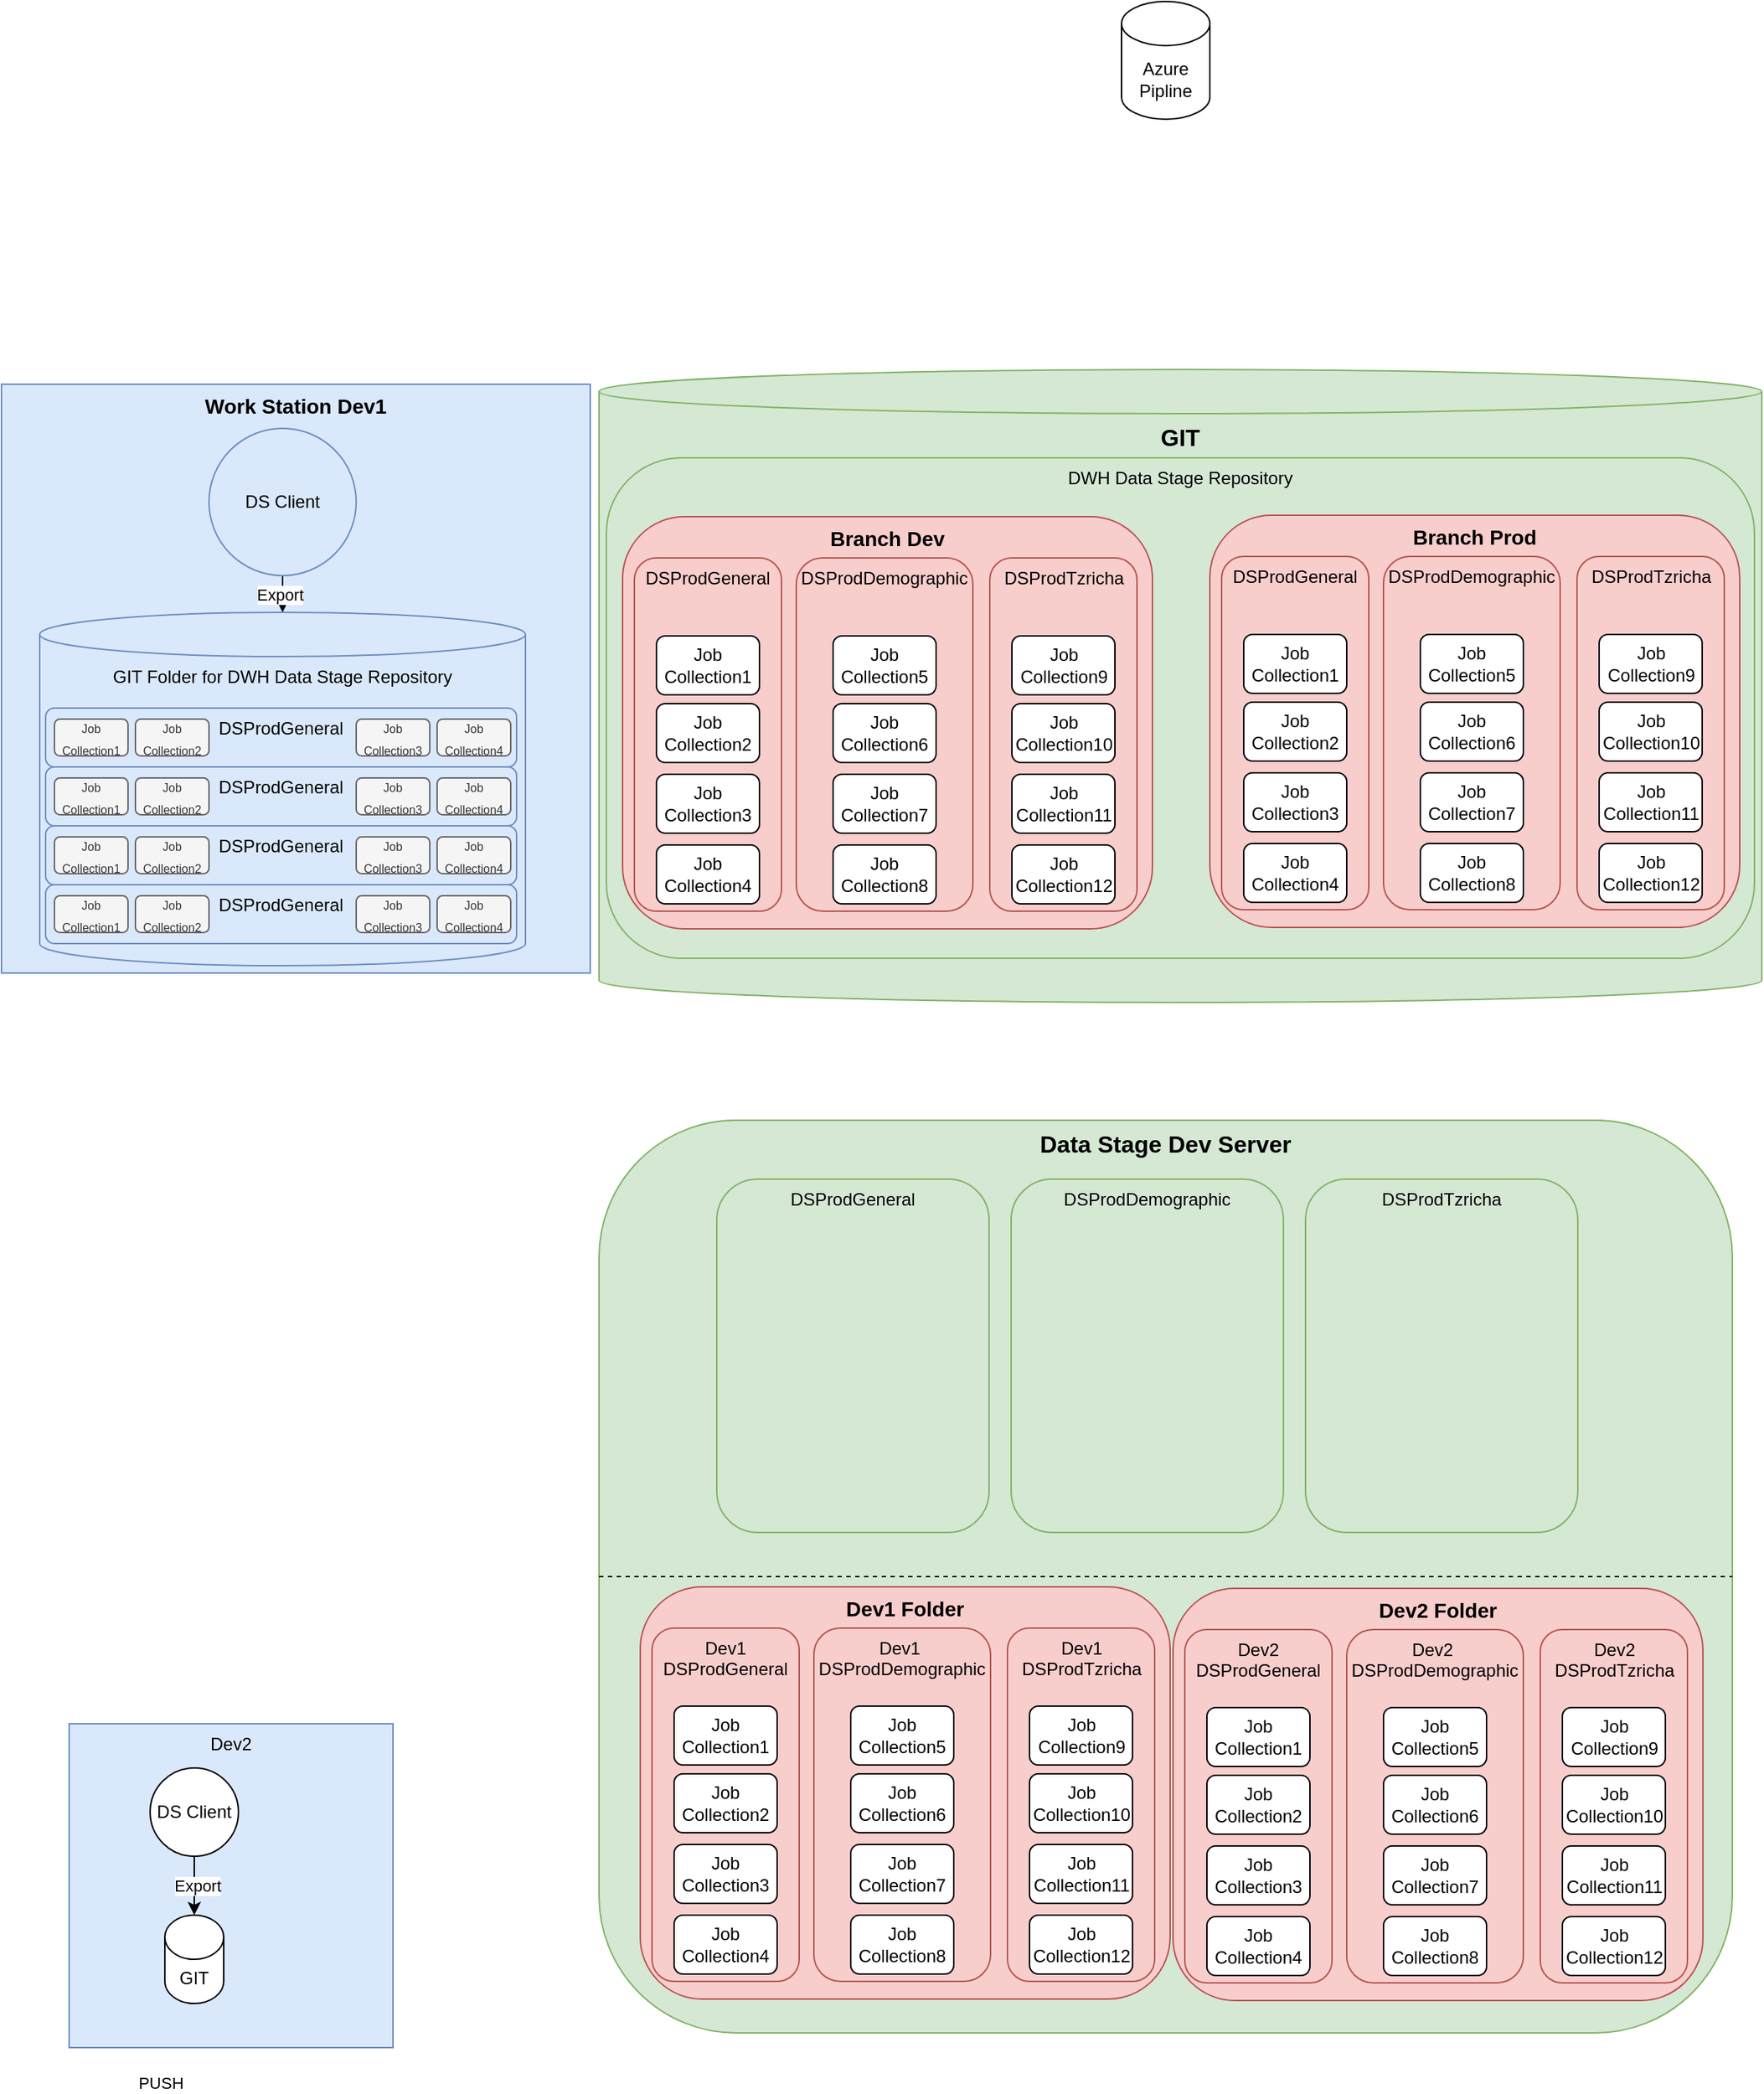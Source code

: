 <mxfile version="21.2.1" type="github">
  <diagram name="‫עמוד-1‬" id="i2Fc2xm11VRdaYwxFgzn">
    <mxGraphModel dx="1434" dy="1933" grid="1" gridSize="10" guides="1" tooltips="1" connect="1" arrows="1" fold="1" page="1" pageScale="1" pageWidth="827" pageHeight="1169" math="0" shadow="0">
      <root>
        <mxCell id="0" />
        <mxCell id="1" parent="0" />
        <mxCell id="d246zdA38Hne-XJqFqv3-11" value="&lt;b&gt;&lt;font style=&quot;font-size: 16px;&quot;&gt;Data Stage Dev Server&lt;/font&gt;&lt;/b&gt;" style="rounded=1;whiteSpace=wrap;html=1;fillColor=#d5e8d4;strokeColor=#82b366;direction=south;verticalAlign=top;" vertex="1" parent="1">
          <mxGeometry x="430" y="310" width="770" height="620" as="geometry" />
        </mxCell>
        <mxCell id="r5iFqAWKlbIohHAniu_M-1" value="&lt;b&gt;&lt;font style=&quot;font-size: 14px;&quot;&gt;Work Station Dev1&lt;/font&gt;&lt;/b&gt;" style="whiteSpace=wrap;html=1;aspect=fixed;verticalAlign=top;fillColor=#dae8fc;strokeColor=#6c8ebf;" parent="1" vertex="1">
          <mxGeometry x="24" y="-190" width="400" height="400" as="geometry" />
        </mxCell>
        <mxCell id="r5iFqAWKlbIohHAniu_M-9" style="edgeStyle=orthogonalEdgeStyle;rounded=0;orthogonalLoop=1;jettySize=auto;html=1;" parent="1" source="r5iFqAWKlbIohHAniu_M-2" target="r5iFqAWKlbIohHAniu_M-8" edge="1">
          <mxGeometry relative="1" as="geometry" />
        </mxCell>
        <mxCell id="r5iFqAWKlbIohHAniu_M-10" value="Export" style="edgeLabel;html=1;align=center;verticalAlign=middle;resizable=0;points=[];" parent="r5iFqAWKlbIohHAniu_M-9" vertex="1" connectable="0">
          <mxGeometry y="2" relative="1" as="geometry">
            <mxPoint as="offset" />
          </mxGeometry>
        </mxCell>
        <mxCell id="r5iFqAWKlbIohHAniu_M-2" value="DS Client" style="ellipse;whiteSpace=wrap;html=1;aspect=fixed;fillColor=#dae8fc;strokeColor=#6c8ebf;" parent="1" vertex="1">
          <mxGeometry x="165" y="-160" width="100" height="100" as="geometry" />
        </mxCell>
        <mxCell id="r5iFqAWKlbIohHAniu_M-5" value="" style="endArrow=none;dashed=1;html=1;rounded=0;exitX=0.5;exitY=1;exitDx=0;exitDy=0;entryX=0.5;entryY=0;entryDx=0;entryDy=0;" parent="1" source="d246zdA38Hne-XJqFqv3-11" target="d246zdA38Hne-XJqFqv3-11" edge="1">
          <mxGeometry width="50" height="50" relative="1" as="geometry">
            <mxPoint x="480" y="616" as="sourcePoint" />
            <mxPoint x="1120" y="616" as="targetPoint" />
          </mxGeometry>
        </mxCell>
        <mxCell id="r5iFqAWKlbIohHAniu_M-8" value="GIT Folder for DWH Data Stage Repository" style="shape=cylinder3;whiteSpace=wrap;html=1;boundedLbl=1;backgroundOutline=1;size=15;fillColor=#dae8fc;strokeColor=#6c8ebf;verticalAlign=top;" parent="1" vertex="1">
          <mxGeometry x="50" y="-35" width="330" height="240" as="geometry" />
        </mxCell>
        <mxCell id="r5iFqAWKlbIohHAniu_M-11" value="&lt;font style=&quot;font-size: 16px;&quot;&gt;&lt;b&gt;GIT&lt;/b&gt;&lt;/font&gt;" style="shape=cylinder3;whiteSpace=wrap;html=1;boundedLbl=1;backgroundOutline=1;size=15;verticalAlign=top;fillColor=#d5e8d4;strokeColor=#82b366;" parent="1" vertex="1">
          <mxGeometry x="430" y="-200" width="790" height="430" as="geometry" />
        </mxCell>
        <mxCell id="r5iFqAWKlbIohHAniu_M-16" value="Dev2" style="whiteSpace=wrap;html=1;aspect=fixed;verticalAlign=top;fillColor=#dae8fc;strokeColor=#6c8ebf;" parent="1" vertex="1">
          <mxGeometry x="70" y="720" width="220" height="220" as="geometry" />
        </mxCell>
        <mxCell id="r5iFqAWKlbIohHAniu_M-17" style="edgeStyle=orthogonalEdgeStyle;rounded=0;orthogonalLoop=1;jettySize=auto;html=1;" parent="1" source="r5iFqAWKlbIohHAniu_M-19" target="r5iFqAWKlbIohHAniu_M-21" edge="1">
          <mxGeometry relative="1" as="geometry" />
        </mxCell>
        <mxCell id="r5iFqAWKlbIohHAniu_M-18" value="Export" style="edgeLabel;html=1;align=center;verticalAlign=middle;resizable=0;points=[];" parent="r5iFqAWKlbIohHAniu_M-17" vertex="1" connectable="0">
          <mxGeometry y="2" relative="1" as="geometry">
            <mxPoint as="offset" />
          </mxGeometry>
        </mxCell>
        <mxCell id="r5iFqAWKlbIohHAniu_M-19" value="DS Client" style="ellipse;whiteSpace=wrap;html=1;aspect=fixed;" parent="1" vertex="1">
          <mxGeometry x="125" y="750" width="60" height="60" as="geometry" />
        </mxCell>
        <mxCell id="r5iFqAWKlbIohHAniu_M-20" value="PUSH" style="edgeLabel;html=1;align=center;verticalAlign=middle;resizable=0;points=[];" parent="1" vertex="1" connectable="0">
          <mxGeometry x="131.5" y="963.5" as="geometry" />
        </mxCell>
        <mxCell id="r5iFqAWKlbIohHAniu_M-21" value="GIT" style="shape=cylinder3;whiteSpace=wrap;html=1;boundedLbl=1;backgroundOutline=1;size=15;" parent="1" vertex="1">
          <mxGeometry x="135" y="850" width="40" height="60" as="geometry" />
        </mxCell>
        <mxCell id="r5iFqAWKlbIohHAniu_M-25" value="Azure Pipline" style="shape=cylinder3;whiteSpace=wrap;html=1;boundedLbl=1;backgroundOutline=1;size=15;" parent="1" vertex="1">
          <mxGeometry x="785" y="-450" width="60" height="80" as="geometry" />
        </mxCell>
        <mxCell id="d246zdA38Hne-XJqFqv3-3" value="DSProdDemographic" style="rounded=1;whiteSpace=wrap;html=1;verticalAlign=top;fillColor=#d5e8d4;strokeColor=#82b366;" vertex="1" parent="1">
          <mxGeometry x="710" y="350" width="185" height="240" as="geometry" />
        </mxCell>
        <mxCell id="d246zdA38Hne-XJqFqv3-6" value="DSProdGeneral" style="rounded=1;whiteSpace=wrap;html=1;verticalAlign=top;fillColor=#d5e8d4;strokeColor=#82b366;" vertex="1" parent="1">
          <mxGeometry x="510" y="350" width="185" height="240" as="geometry" />
        </mxCell>
        <mxCell id="d246zdA38Hne-XJqFqv3-7" value="DSProdTzricha" style="rounded=1;whiteSpace=wrap;html=1;verticalAlign=top;fillColor=#d5e8d4;strokeColor=#82b366;" vertex="1" parent="1">
          <mxGeometry x="910" y="350" width="185" height="240" as="geometry" />
        </mxCell>
        <mxCell id="d246zdA38Hne-XJqFqv3-59" value="&lt;font style=&quot;font-size: 12px;&quot;&gt;DWH Data Stage Repository&lt;/font&gt;" style="rounded=1;whiteSpace=wrap;html=1;fillColor=#d5e8d4;strokeColor=#82b366;verticalAlign=top;" vertex="1" parent="1">
          <mxGeometry x="435" y="-140" width="780" height="340" as="geometry" />
        </mxCell>
        <mxCell id="d246zdA38Hne-XJqFqv3-78" value="" style="group" vertex="1" connectable="0" parent="1">
          <mxGeometry x="458" y="627" width="360" height="280" as="geometry" />
        </mxCell>
        <mxCell id="d246zdA38Hne-XJqFqv3-13" value="Dev1 Folder" style="rounded=1;whiteSpace=wrap;html=1;fillColor=#f8cecc;strokeColor=#b85450;verticalAlign=top;fontStyle=1;fontSize=14;container=0;" vertex="1" parent="d246zdA38Hne-XJqFqv3-78">
          <mxGeometry width="360" height="280" as="geometry" />
        </mxCell>
        <mxCell id="d246zdA38Hne-XJqFqv3-9" value="Dev1 &lt;br&gt;DSProdGeneral" style="rounded=1;whiteSpace=wrap;html=1;verticalAlign=top;fillColor=#f8cecc;strokeColor=#b85450;container=0;" vertex="1" parent="d246zdA38Hne-XJqFqv3-78">
          <mxGeometry x="8" y="28" width="100" height="240" as="geometry" />
        </mxCell>
        <mxCell id="d246zdA38Hne-XJqFqv3-12" value="Dev1&amp;nbsp;&lt;br&gt;DSProdDemographic" style="rounded=1;whiteSpace=wrap;html=1;verticalAlign=top;fillColor=#f8cecc;strokeColor=#b85450;container=0;" vertex="1" parent="d246zdA38Hne-XJqFqv3-78">
          <mxGeometry x="118" y="28" width="120" height="240" as="geometry" />
        </mxCell>
        <mxCell id="d246zdA38Hne-XJqFqv3-14" value="Dev1&lt;br&gt;DSProdTzricha" style="rounded=1;whiteSpace=wrap;html=1;verticalAlign=top;fillColor=#f8cecc;strokeColor=#b85450;container=0;" vertex="1" parent="d246zdA38Hne-XJqFqv3-78">
          <mxGeometry x="249.5" y="28" width="100" height="240" as="geometry" />
        </mxCell>
        <mxCell id="r5iFqAWKlbIohHAniu_M-6" value="Job Collection1" style="rounded=1;whiteSpace=wrap;html=1;container=0;" parent="d246zdA38Hne-XJqFqv3-78" vertex="1">
          <mxGeometry x="23" y="81" width="70" height="40" as="geometry" />
        </mxCell>
        <mxCell id="d246zdA38Hne-XJqFqv3-28" value="Job Collection2" style="rounded=1;whiteSpace=wrap;html=1;container=0;" vertex="1" parent="d246zdA38Hne-XJqFqv3-78">
          <mxGeometry x="23" y="127" width="70" height="40" as="geometry" />
        </mxCell>
        <mxCell id="d246zdA38Hne-XJqFqv3-29" value="Job Collection3" style="rounded=1;whiteSpace=wrap;html=1;container=0;" vertex="1" parent="d246zdA38Hne-XJqFqv3-78">
          <mxGeometry x="23" y="175" width="70" height="40" as="geometry" />
        </mxCell>
        <mxCell id="d246zdA38Hne-XJqFqv3-30" value="Job Collection4" style="rounded=1;whiteSpace=wrap;html=1;container=0;" vertex="1" parent="d246zdA38Hne-XJqFqv3-78">
          <mxGeometry x="23" y="223" width="70" height="40" as="geometry" />
        </mxCell>
        <mxCell id="d246zdA38Hne-XJqFqv3-31" value="Job Collection5" style="rounded=1;whiteSpace=wrap;html=1;container=0;" vertex="1" parent="d246zdA38Hne-XJqFqv3-78">
          <mxGeometry x="143" y="81" width="70" height="40" as="geometry" />
        </mxCell>
        <mxCell id="d246zdA38Hne-XJqFqv3-32" value="Job Collection6" style="rounded=1;whiteSpace=wrap;html=1;container=0;" vertex="1" parent="d246zdA38Hne-XJqFqv3-78">
          <mxGeometry x="143" y="127" width="70" height="40" as="geometry" />
        </mxCell>
        <mxCell id="d246zdA38Hne-XJqFqv3-33" value="Job Collection7" style="rounded=1;whiteSpace=wrap;html=1;container=0;" vertex="1" parent="d246zdA38Hne-XJqFqv3-78">
          <mxGeometry x="143" y="175" width="70" height="40" as="geometry" />
        </mxCell>
        <mxCell id="d246zdA38Hne-XJqFqv3-34" value="Job Collection8" style="rounded=1;whiteSpace=wrap;html=1;container=0;" vertex="1" parent="d246zdA38Hne-XJqFqv3-78">
          <mxGeometry x="143" y="223" width="70" height="40" as="geometry" />
        </mxCell>
        <mxCell id="d246zdA38Hne-XJqFqv3-35" value="Job Collection9" style="rounded=1;whiteSpace=wrap;html=1;container=0;" vertex="1" parent="d246zdA38Hne-XJqFqv3-78">
          <mxGeometry x="264.5" y="81" width="70" height="40" as="geometry" />
        </mxCell>
        <mxCell id="d246zdA38Hne-XJqFqv3-36" value="Job Collection10" style="rounded=1;whiteSpace=wrap;html=1;container=0;" vertex="1" parent="d246zdA38Hne-XJqFqv3-78">
          <mxGeometry x="264.5" y="127" width="70" height="40" as="geometry" />
        </mxCell>
        <mxCell id="d246zdA38Hne-XJqFqv3-37" value="Job Collection11" style="rounded=1;whiteSpace=wrap;html=1;container=0;" vertex="1" parent="d246zdA38Hne-XJqFqv3-78">
          <mxGeometry x="264.5" y="175" width="70" height="40" as="geometry" />
        </mxCell>
        <mxCell id="d246zdA38Hne-XJqFqv3-38" value="Job Collection12" style="rounded=1;whiteSpace=wrap;html=1;container=0;" vertex="1" parent="d246zdA38Hne-XJqFqv3-78">
          <mxGeometry x="264.5" y="223" width="70" height="40" as="geometry" />
        </mxCell>
        <mxCell id="d246zdA38Hne-XJqFqv3-79" value="" style="group" vertex="1" connectable="0" parent="1">
          <mxGeometry x="820" y="628" width="360" height="280" as="geometry" />
        </mxCell>
        <mxCell id="d246zdA38Hne-XJqFqv3-80" value="Dev2 Folder" style="rounded=1;whiteSpace=wrap;html=1;fillColor=#f8cecc;strokeColor=#b85450;verticalAlign=top;fontStyle=1;fontSize=14;container=0;" vertex="1" parent="d246zdA38Hne-XJqFqv3-79">
          <mxGeometry width="360" height="280" as="geometry" />
        </mxCell>
        <mxCell id="d246zdA38Hne-XJqFqv3-81" value="Dev2&lt;br&gt;DSProdGeneral" style="rounded=1;whiteSpace=wrap;html=1;verticalAlign=top;fillColor=#f8cecc;strokeColor=#b85450;container=0;" vertex="1" parent="d246zdA38Hne-XJqFqv3-79">
          <mxGeometry x="8" y="28" width="100" height="240" as="geometry" />
        </mxCell>
        <mxCell id="d246zdA38Hne-XJqFqv3-82" value="Dev2&amp;nbsp;&lt;br&gt;DSProdDemographic" style="rounded=1;whiteSpace=wrap;html=1;verticalAlign=top;fillColor=#f8cecc;strokeColor=#b85450;container=0;" vertex="1" parent="d246zdA38Hne-XJqFqv3-79">
          <mxGeometry x="118" y="28" width="120" height="240" as="geometry" />
        </mxCell>
        <mxCell id="d246zdA38Hne-XJqFqv3-83" value="Dev2&lt;br&gt;DSProdTzricha" style="rounded=1;whiteSpace=wrap;html=1;verticalAlign=top;fillColor=#f8cecc;strokeColor=#b85450;container=0;" vertex="1" parent="d246zdA38Hne-XJqFqv3-79">
          <mxGeometry x="249.5" y="28" width="100" height="240" as="geometry" />
        </mxCell>
        <mxCell id="d246zdA38Hne-XJqFqv3-84" value="Job Collection1" style="rounded=1;whiteSpace=wrap;html=1;container=0;" vertex="1" parent="d246zdA38Hne-XJqFqv3-79">
          <mxGeometry x="23" y="81" width="70" height="40" as="geometry" />
        </mxCell>
        <mxCell id="d246zdA38Hne-XJqFqv3-85" value="Job Collection2" style="rounded=1;whiteSpace=wrap;html=1;container=0;" vertex="1" parent="d246zdA38Hne-XJqFqv3-79">
          <mxGeometry x="23" y="127" width="70" height="40" as="geometry" />
        </mxCell>
        <mxCell id="d246zdA38Hne-XJqFqv3-86" value="Job Collection3" style="rounded=1;whiteSpace=wrap;html=1;container=0;" vertex="1" parent="d246zdA38Hne-XJqFqv3-79">
          <mxGeometry x="23" y="175" width="70" height="40" as="geometry" />
        </mxCell>
        <mxCell id="d246zdA38Hne-XJqFqv3-87" value="Job Collection4" style="rounded=1;whiteSpace=wrap;html=1;container=0;" vertex="1" parent="d246zdA38Hne-XJqFqv3-79">
          <mxGeometry x="23" y="223" width="70" height="40" as="geometry" />
        </mxCell>
        <mxCell id="d246zdA38Hne-XJqFqv3-88" value="Job Collection5" style="rounded=1;whiteSpace=wrap;html=1;container=0;" vertex="1" parent="d246zdA38Hne-XJqFqv3-79">
          <mxGeometry x="143" y="81" width="70" height="40" as="geometry" />
        </mxCell>
        <mxCell id="d246zdA38Hne-XJqFqv3-89" value="Job Collection6" style="rounded=1;whiteSpace=wrap;html=1;container=0;" vertex="1" parent="d246zdA38Hne-XJqFqv3-79">
          <mxGeometry x="143" y="127" width="70" height="40" as="geometry" />
        </mxCell>
        <mxCell id="d246zdA38Hne-XJqFqv3-90" value="Job Collection7" style="rounded=1;whiteSpace=wrap;html=1;container=0;" vertex="1" parent="d246zdA38Hne-XJqFqv3-79">
          <mxGeometry x="143" y="175" width="70" height="40" as="geometry" />
        </mxCell>
        <mxCell id="d246zdA38Hne-XJqFqv3-91" value="Job Collection8" style="rounded=1;whiteSpace=wrap;html=1;container=0;" vertex="1" parent="d246zdA38Hne-XJqFqv3-79">
          <mxGeometry x="143" y="223" width="70" height="40" as="geometry" />
        </mxCell>
        <mxCell id="d246zdA38Hne-XJqFqv3-92" value="Job Collection9" style="rounded=1;whiteSpace=wrap;html=1;container=0;" vertex="1" parent="d246zdA38Hne-XJqFqv3-79">
          <mxGeometry x="264.5" y="81" width="70" height="40" as="geometry" />
        </mxCell>
        <mxCell id="d246zdA38Hne-XJqFqv3-93" value="Job Collection10" style="rounded=1;whiteSpace=wrap;html=1;container=0;" vertex="1" parent="d246zdA38Hne-XJqFqv3-79">
          <mxGeometry x="264.5" y="127" width="70" height="40" as="geometry" />
        </mxCell>
        <mxCell id="d246zdA38Hne-XJqFqv3-94" value="Job Collection11" style="rounded=1;whiteSpace=wrap;html=1;container=0;" vertex="1" parent="d246zdA38Hne-XJqFqv3-79">
          <mxGeometry x="264.5" y="175" width="70" height="40" as="geometry" />
        </mxCell>
        <mxCell id="d246zdA38Hne-XJqFqv3-95" value="Job Collection12" style="rounded=1;whiteSpace=wrap;html=1;container=0;" vertex="1" parent="d246zdA38Hne-XJqFqv3-79">
          <mxGeometry x="264.5" y="223" width="70" height="40" as="geometry" />
        </mxCell>
        <mxCell id="d246zdA38Hne-XJqFqv3-96" value="" style="group" vertex="1" connectable="0" parent="1">
          <mxGeometry x="446" y="-100" width="360" height="280" as="geometry" />
        </mxCell>
        <mxCell id="d246zdA38Hne-XJqFqv3-97" value="Branch Dev" style="rounded=1;whiteSpace=wrap;html=1;fillColor=#f8cecc;strokeColor=#b85450;verticalAlign=top;fontStyle=1;fontSize=14;container=0;" vertex="1" parent="d246zdA38Hne-XJqFqv3-96">
          <mxGeometry width="360" height="280" as="geometry" />
        </mxCell>
        <mxCell id="d246zdA38Hne-XJqFqv3-98" value="DSProdGeneral" style="rounded=1;whiteSpace=wrap;html=1;verticalAlign=top;fillColor=#f8cecc;strokeColor=#b85450;container=0;" vertex="1" parent="d246zdA38Hne-XJqFqv3-96">
          <mxGeometry x="8" y="28" width="100" height="240" as="geometry" />
        </mxCell>
        <mxCell id="d246zdA38Hne-XJqFqv3-99" value="DSProdDemographic" style="rounded=1;whiteSpace=wrap;html=1;verticalAlign=top;fillColor=#f8cecc;strokeColor=#b85450;container=0;" vertex="1" parent="d246zdA38Hne-XJqFqv3-96">
          <mxGeometry x="118" y="28" width="120" height="240" as="geometry" />
        </mxCell>
        <mxCell id="d246zdA38Hne-XJqFqv3-100" value="DSProdTzricha" style="rounded=1;whiteSpace=wrap;html=1;verticalAlign=top;fillColor=#f8cecc;strokeColor=#b85450;container=0;" vertex="1" parent="d246zdA38Hne-XJqFqv3-96">
          <mxGeometry x="249.5" y="28" width="100" height="240" as="geometry" />
        </mxCell>
        <mxCell id="d246zdA38Hne-XJqFqv3-101" value="Job Collection1" style="rounded=1;whiteSpace=wrap;html=1;container=0;" vertex="1" parent="d246zdA38Hne-XJqFqv3-96">
          <mxGeometry x="23" y="81" width="70" height="40" as="geometry" />
        </mxCell>
        <mxCell id="d246zdA38Hne-XJqFqv3-102" value="Job Collection2" style="rounded=1;whiteSpace=wrap;html=1;container=0;" vertex="1" parent="d246zdA38Hne-XJqFqv3-96">
          <mxGeometry x="23" y="127" width="70" height="40" as="geometry" />
        </mxCell>
        <mxCell id="d246zdA38Hne-XJqFqv3-103" value="Job Collection3" style="rounded=1;whiteSpace=wrap;html=1;container=0;" vertex="1" parent="d246zdA38Hne-XJqFqv3-96">
          <mxGeometry x="23" y="175" width="70" height="40" as="geometry" />
        </mxCell>
        <mxCell id="d246zdA38Hne-XJqFqv3-104" value="Job Collection4" style="rounded=1;whiteSpace=wrap;html=1;container=0;" vertex="1" parent="d246zdA38Hne-XJqFqv3-96">
          <mxGeometry x="23" y="223" width="70" height="40" as="geometry" />
        </mxCell>
        <mxCell id="d246zdA38Hne-XJqFqv3-105" value="Job Collection5" style="rounded=1;whiteSpace=wrap;html=1;container=0;" vertex="1" parent="d246zdA38Hne-XJqFqv3-96">
          <mxGeometry x="143" y="81" width="70" height="40" as="geometry" />
        </mxCell>
        <mxCell id="d246zdA38Hne-XJqFqv3-106" value="Job Collection6" style="rounded=1;whiteSpace=wrap;html=1;container=0;" vertex="1" parent="d246zdA38Hne-XJqFqv3-96">
          <mxGeometry x="143" y="127" width="70" height="40" as="geometry" />
        </mxCell>
        <mxCell id="d246zdA38Hne-XJqFqv3-107" value="Job Collection7" style="rounded=1;whiteSpace=wrap;html=1;container=0;" vertex="1" parent="d246zdA38Hne-XJqFqv3-96">
          <mxGeometry x="143" y="175" width="70" height="40" as="geometry" />
        </mxCell>
        <mxCell id="d246zdA38Hne-XJqFqv3-108" value="Job Collection8" style="rounded=1;whiteSpace=wrap;html=1;container=0;" vertex="1" parent="d246zdA38Hne-XJqFqv3-96">
          <mxGeometry x="143" y="223" width="70" height="40" as="geometry" />
        </mxCell>
        <mxCell id="d246zdA38Hne-XJqFqv3-109" value="Job Collection9" style="rounded=1;whiteSpace=wrap;html=1;container=0;" vertex="1" parent="d246zdA38Hne-XJqFqv3-96">
          <mxGeometry x="264.5" y="81" width="70" height="40" as="geometry" />
        </mxCell>
        <mxCell id="d246zdA38Hne-XJqFqv3-110" value="Job Collection10" style="rounded=1;whiteSpace=wrap;html=1;container=0;" vertex="1" parent="d246zdA38Hne-XJqFqv3-96">
          <mxGeometry x="264.5" y="127" width="70" height="40" as="geometry" />
        </mxCell>
        <mxCell id="d246zdA38Hne-XJqFqv3-111" value="Job Collection11" style="rounded=1;whiteSpace=wrap;html=1;container=0;" vertex="1" parent="d246zdA38Hne-XJqFqv3-96">
          <mxGeometry x="264.5" y="175" width="70" height="40" as="geometry" />
        </mxCell>
        <mxCell id="d246zdA38Hne-XJqFqv3-112" value="Job Collection12" style="rounded=1;whiteSpace=wrap;html=1;container=0;" vertex="1" parent="d246zdA38Hne-XJqFqv3-96">
          <mxGeometry x="264.5" y="223" width="70" height="40" as="geometry" />
        </mxCell>
        <mxCell id="d246zdA38Hne-XJqFqv3-113" value="" style="group" vertex="1" connectable="0" parent="1">
          <mxGeometry x="845" y="-101" width="360" height="280" as="geometry" />
        </mxCell>
        <mxCell id="d246zdA38Hne-XJqFqv3-114" value="Branch Prod" style="rounded=1;whiteSpace=wrap;html=1;fillColor=#f8cecc;strokeColor=#b85450;verticalAlign=top;fontStyle=1;fontSize=14;container=0;" vertex="1" parent="d246zdA38Hne-XJqFqv3-113">
          <mxGeometry width="360" height="280" as="geometry" />
        </mxCell>
        <mxCell id="d246zdA38Hne-XJqFqv3-115" value="DSProdGeneral" style="rounded=1;whiteSpace=wrap;html=1;verticalAlign=top;fillColor=#f8cecc;strokeColor=#b85450;container=0;" vertex="1" parent="d246zdA38Hne-XJqFqv3-113">
          <mxGeometry x="8" y="28" width="100" height="240" as="geometry" />
        </mxCell>
        <mxCell id="d246zdA38Hne-XJqFqv3-116" value="DSProdDemographic" style="rounded=1;whiteSpace=wrap;html=1;verticalAlign=top;fillColor=#f8cecc;strokeColor=#b85450;container=0;" vertex="1" parent="d246zdA38Hne-XJqFqv3-113">
          <mxGeometry x="118" y="28" width="120" height="240" as="geometry" />
        </mxCell>
        <mxCell id="d246zdA38Hne-XJqFqv3-117" value="DSProdTzricha" style="rounded=1;whiteSpace=wrap;html=1;verticalAlign=top;fillColor=#f8cecc;strokeColor=#b85450;container=0;" vertex="1" parent="d246zdA38Hne-XJqFqv3-113">
          <mxGeometry x="249.5" y="28" width="100" height="240" as="geometry" />
        </mxCell>
        <mxCell id="d246zdA38Hne-XJqFqv3-118" value="Job Collection1" style="rounded=1;whiteSpace=wrap;html=1;container=0;" vertex="1" parent="d246zdA38Hne-XJqFqv3-113">
          <mxGeometry x="23" y="81" width="70" height="40" as="geometry" />
        </mxCell>
        <mxCell id="d246zdA38Hne-XJqFqv3-119" value="Job Collection2" style="rounded=1;whiteSpace=wrap;html=1;container=0;" vertex="1" parent="d246zdA38Hne-XJqFqv3-113">
          <mxGeometry x="23" y="127" width="70" height="40" as="geometry" />
        </mxCell>
        <mxCell id="d246zdA38Hne-XJqFqv3-120" value="Job Collection3" style="rounded=1;whiteSpace=wrap;html=1;container=0;" vertex="1" parent="d246zdA38Hne-XJqFqv3-113">
          <mxGeometry x="23" y="175" width="70" height="40" as="geometry" />
        </mxCell>
        <mxCell id="d246zdA38Hne-XJqFqv3-121" value="Job Collection4" style="rounded=1;whiteSpace=wrap;html=1;container=0;" vertex="1" parent="d246zdA38Hne-XJqFqv3-113">
          <mxGeometry x="23" y="223" width="70" height="40" as="geometry" />
        </mxCell>
        <mxCell id="d246zdA38Hne-XJqFqv3-122" value="Job Collection5" style="rounded=1;whiteSpace=wrap;html=1;container=0;" vertex="1" parent="d246zdA38Hne-XJqFqv3-113">
          <mxGeometry x="143" y="81" width="70" height="40" as="geometry" />
        </mxCell>
        <mxCell id="d246zdA38Hne-XJqFqv3-123" value="Job Collection6" style="rounded=1;whiteSpace=wrap;html=1;container=0;" vertex="1" parent="d246zdA38Hne-XJqFqv3-113">
          <mxGeometry x="143" y="127" width="70" height="40" as="geometry" />
        </mxCell>
        <mxCell id="d246zdA38Hne-XJqFqv3-124" value="Job Collection7" style="rounded=1;whiteSpace=wrap;html=1;container=0;" vertex="1" parent="d246zdA38Hne-XJqFqv3-113">
          <mxGeometry x="143" y="175" width="70" height="40" as="geometry" />
        </mxCell>
        <mxCell id="d246zdA38Hne-XJqFqv3-125" value="Job Collection8" style="rounded=1;whiteSpace=wrap;html=1;container=0;" vertex="1" parent="d246zdA38Hne-XJqFqv3-113">
          <mxGeometry x="143" y="223" width="70" height="40" as="geometry" />
        </mxCell>
        <mxCell id="d246zdA38Hne-XJqFqv3-126" value="Job Collection9" style="rounded=1;whiteSpace=wrap;html=1;container=0;" vertex="1" parent="d246zdA38Hne-XJqFqv3-113">
          <mxGeometry x="264.5" y="81" width="70" height="40" as="geometry" />
        </mxCell>
        <mxCell id="d246zdA38Hne-XJqFqv3-127" value="Job Collection10" style="rounded=1;whiteSpace=wrap;html=1;container=0;" vertex="1" parent="d246zdA38Hne-XJqFqv3-113">
          <mxGeometry x="264.5" y="127" width="70" height="40" as="geometry" />
        </mxCell>
        <mxCell id="d246zdA38Hne-XJqFqv3-128" value="Job Collection11" style="rounded=1;whiteSpace=wrap;html=1;container=0;" vertex="1" parent="d246zdA38Hne-XJqFqv3-113">
          <mxGeometry x="264.5" y="175" width="70" height="40" as="geometry" />
        </mxCell>
        <mxCell id="d246zdA38Hne-XJqFqv3-129" value="Job Collection12" style="rounded=1;whiteSpace=wrap;html=1;container=0;" vertex="1" parent="d246zdA38Hne-XJqFqv3-113">
          <mxGeometry x="264.5" y="223" width="70" height="40" as="geometry" />
        </mxCell>
        <mxCell id="d246zdA38Hne-XJqFqv3-138" value="" style="group" vertex="1" connectable="0" parent="1">
          <mxGeometry x="54" y="70" width="320" height="40" as="geometry" />
        </mxCell>
        <mxCell id="d246zdA38Hne-XJqFqv3-133" value="DSProdGeneral" style="rounded=1;whiteSpace=wrap;html=1;fillColor=#dae8fc;strokeColor=#6c8ebf;verticalAlign=top;" vertex="1" parent="d246zdA38Hne-XJqFqv3-138">
          <mxGeometry width="320" height="40" as="geometry" />
        </mxCell>
        <mxCell id="d246zdA38Hne-XJqFqv3-134" value="&lt;font style=&quot;font-size: 8px;&quot;&gt;Job Collection1&lt;/font&gt;" style="rounded=1;whiteSpace=wrap;html=1;container=0;fillColor=#f5f5f5;fontColor=#333333;strokeColor=#666666;" vertex="1" parent="d246zdA38Hne-XJqFqv3-138">
          <mxGeometry x="6" y="7.5" width="50" height="25" as="geometry" />
        </mxCell>
        <mxCell id="d246zdA38Hne-XJqFqv3-135" value="&lt;font style=&quot;font-size: 8px;&quot;&gt;Job Collection2&lt;/font&gt;" style="rounded=1;whiteSpace=wrap;html=1;container=0;fillColor=#f5f5f5;fontColor=#333333;strokeColor=#666666;" vertex="1" parent="d246zdA38Hne-XJqFqv3-138">
          <mxGeometry x="61" y="7.5" width="50" height="25" as="geometry" />
        </mxCell>
        <mxCell id="d246zdA38Hne-XJqFqv3-136" value="&lt;font style=&quot;font-size: 8px;&quot;&gt;Job Collection3&lt;/font&gt;" style="rounded=1;whiteSpace=wrap;html=1;container=0;fillColor=#f5f5f5;fontColor=#333333;strokeColor=#666666;" vertex="1" parent="d246zdA38Hne-XJqFqv3-138">
          <mxGeometry x="211" y="7.5" width="50" height="25" as="geometry" />
        </mxCell>
        <mxCell id="d246zdA38Hne-XJqFqv3-137" value="&lt;font style=&quot;font-size: 8px;&quot;&gt;Job Collection4&lt;/font&gt;" style="rounded=1;whiteSpace=wrap;html=1;container=0;fillColor=#f5f5f5;fontColor=#333333;strokeColor=#666666;" vertex="1" parent="d246zdA38Hne-XJqFqv3-138">
          <mxGeometry x="266" y="7.5" width="50" height="25" as="geometry" />
        </mxCell>
        <mxCell id="d246zdA38Hne-XJqFqv3-147" value="" style="group" vertex="1" connectable="0" parent="1">
          <mxGeometry x="54" y="110" width="320" height="40" as="geometry" />
        </mxCell>
        <mxCell id="d246zdA38Hne-XJqFqv3-148" value="DSProdGeneral" style="rounded=1;whiteSpace=wrap;html=1;fillColor=#dae8fc;strokeColor=#6c8ebf;verticalAlign=top;" vertex="1" parent="d246zdA38Hne-XJqFqv3-147">
          <mxGeometry width="320" height="40" as="geometry" />
        </mxCell>
        <mxCell id="d246zdA38Hne-XJqFqv3-149" value="&lt;font style=&quot;font-size: 8px;&quot;&gt;Job Collection1&lt;/font&gt;" style="rounded=1;whiteSpace=wrap;html=1;container=0;fillColor=#f5f5f5;fontColor=#333333;strokeColor=#666666;" vertex="1" parent="d246zdA38Hne-XJqFqv3-147">
          <mxGeometry x="6" y="7.5" width="50" height="25" as="geometry" />
        </mxCell>
        <mxCell id="d246zdA38Hne-XJqFqv3-150" value="&lt;font style=&quot;font-size: 8px;&quot;&gt;Job Collection2&lt;/font&gt;" style="rounded=1;whiteSpace=wrap;html=1;container=0;fillColor=#f5f5f5;fontColor=#333333;strokeColor=#666666;" vertex="1" parent="d246zdA38Hne-XJqFqv3-147">
          <mxGeometry x="61" y="7.5" width="50" height="25" as="geometry" />
        </mxCell>
        <mxCell id="d246zdA38Hne-XJqFqv3-151" value="&lt;font style=&quot;font-size: 8px;&quot;&gt;Job Collection3&lt;/font&gt;" style="rounded=1;whiteSpace=wrap;html=1;container=0;fillColor=#f5f5f5;fontColor=#333333;strokeColor=#666666;" vertex="1" parent="d246zdA38Hne-XJqFqv3-147">
          <mxGeometry x="211" y="7.5" width="50" height="25" as="geometry" />
        </mxCell>
        <mxCell id="d246zdA38Hne-XJqFqv3-152" value="&lt;font style=&quot;font-size: 8px;&quot;&gt;Job Collection4&lt;/font&gt;" style="rounded=1;whiteSpace=wrap;html=1;container=0;fillColor=#f5f5f5;fontColor=#333333;strokeColor=#666666;" vertex="1" parent="d246zdA38Hne-XJqFqv3-147">
          <mxGeometry x="266" y="7.5" width="50" height="25" as="geometry" />
        </mxCell>
        <mxCell id="d246zdA38Hne-XJqFqv3-153" value="" style="group" vertex="1" connectable="0" parent="1">
          <mxGeometry x="54" y="150" width="320" height="40" as="geometry" />
        </mxCell>
        <mxCell id="d246zdA38Hne-XJqFqv3-154" value="DSProdGeneral" style="rounded=1;whiteSpace=wrap;html=1;fillColor=#dae8fc;strokeColor=#6c8ebf;verticalAlign=top;" vertex="1" parent="d246zdA38Hne-XJqFqv3-153">
          <mxGeometry width="320" height="40" as="geometry" />
        </mxCell>
        <mxCell id="d246zdA38Hne-XJqFqv3-155" value="&lt;font style=&quot;font-size: 8px;&quot;&gt;Job Collection1&lt;/font&gt;" style="rounded=1;whiteSpace=wrap;html=1;container=0;fillColor=#f5f5f5;fontColor=#333333;strokeColor=#666666;" vertex="1" parent="d246zdA38Hne-XJqFqv3-153">
          <mxGeometry x="6" y="7.5" width="50" height="25" as="geometry" />
        </mxCell>
        <mxCell id="d246zdA38Hne-XJqFqv3-156" value="&lt;font style=&quot;font-size: 8px;&quot;&gt;Job Collection2&lt;/font&gt;" style="rounded=1;whiteSpace=wrap;html=1;container=0;fillColor=#f5f5f5;fontColor=#333333;strokeColor=#666666;" vertex="1" parent="d246zdA38Hne-XJqFqv3-153">
          <mxGeometry x="61" y="7.5" width="50" height="25" as="geometry" />
        </mxCell>
        <mxCell id="d246zdA38Hne-XJqFqv3-157" value="&lt;font style=&quot;font-size: 8px;&quot;&gt;Job Collection3&lt;/font&gt;" style="rounded=1;whiteSpace=wrap;html=1;container=0;fillColor=#f5f5f5;fontColor=#333333;strokeColor=#666666;" vertex="1" parent="d246zdA38Hne-XJqFqv3-153">
          <mxGeometry x="211" y="7.5" width="50" height="25" as="geometry" />
        </mxCell>
        <mxCell id="d246zdA38Hne-XJqFqv3-158" value="&lt;font style=&quot;font-size: 8px;&quot;&gt;Job Collection4&lt;/font&gt;" style="rounded=1;whiteSpace=wrap;html=1;container=0;fillColor=#f5f5f5;fontColor=#333333;strokeColor=#666666;" vertex="1" parent="d246zdA38Hne-XJqFqv3-153">
          <mxGeometry x="266" y="7.5" width="50" height="25" as="geometry" />
        </mxCell>
        <mxCell id="d246zdA38Hne-XJqFqv3-165" value="" style="group" vertex="1" connectable="0" parent="1">
          <mxGeometry x="54" y="30" width="320" height="40" as="geometry" />
        </mxCell>
        <mxCell id="d246zdA38Hne-XJqFqv3-166" value="DSProdGeneral" style="rounded=1;whiteSpace=wrap;html=1;fillColor=#dae8fc;strokeColor=#6c8ebf;verticalAlign=top;" vertex="1" parent="d246zdA38Hne-XJqFqv3-165">
          <mxGeometry width="320" height="40" as="geometry" />
        </mxCell>
        <mxCell id="d246zdA38Hne-XJqFqv3-167" value="&lt;font style=&quot;font-size: 8px;&quot;&gt;Job Collection1&lt;/font&gt;" style="rounded=1;whiteSpace=wrap;html=1;container=0;fillColor=#f5f5f5;fontColor=#333333;strokeColor=#666666;" vertex="1" parent="d246zdA38Hne-XJqFqv3-165">
          <mxGeometry x="6" y="7.5" width="50" height="25" as="geometry" />
        </mxCell>
        <mxCell id="d246zdA38Hne-XJqFqv3-168" value="&lt;font style=&quot;font-size: 8px;&quot;&gt;Job Collection2&lt;/font&gt;" style="rounded=1;whiteSpace=wrap;html=1;container=0;fillColor=#f5f5f5;fontColor=#333333;strokeColor=#666666;" vertex="1" parent="d246zdA38Hne-XJqFqv3-165">
          <mxGeometry x="61" y="7.5" width="50" height="25" as="geometry" />
        </mxCell>
        <mxCell id="d246zdA38Hne-XJqFqv3-169" value="&lt;font style=&quot;font-size: 8px;&quot;&gt;Job Collection3&lt;/font&gt;" style="rounded=1;whiteSpace=wrap;html=1;container=0;fillColor=#f5f5f5;fontColor=#333333;strokeColor=#666666;" vertex="1" parent="d246zdA38Hne-XJqFqv3-165">
          <mxGeometry x="211" y="7.5" width="50" height="25" as="geometry" />
        </mxCell>
        <mxCell id="d246zdA38Hne-XJqFqv3-170" value="&lt;font style=&quot;font-size: 8px;&quot;&gt;Job Collection4&lt;/font&gt;" style="rounded=1;whiteSpace=wrap;html=1;container=0;fillColor=#f5f5f5;fontColor=#333333;strokeColor=#666666;" vertex="1" parent="d246zdA38Hne-XJqFqv3-165">
          <mxGeometry x="266" y="7.5" width="50" height="25" as="geometry" />
        </mxCell>
      </root>
    </mxGraphModel>
  </diagram>
</mxfile>
